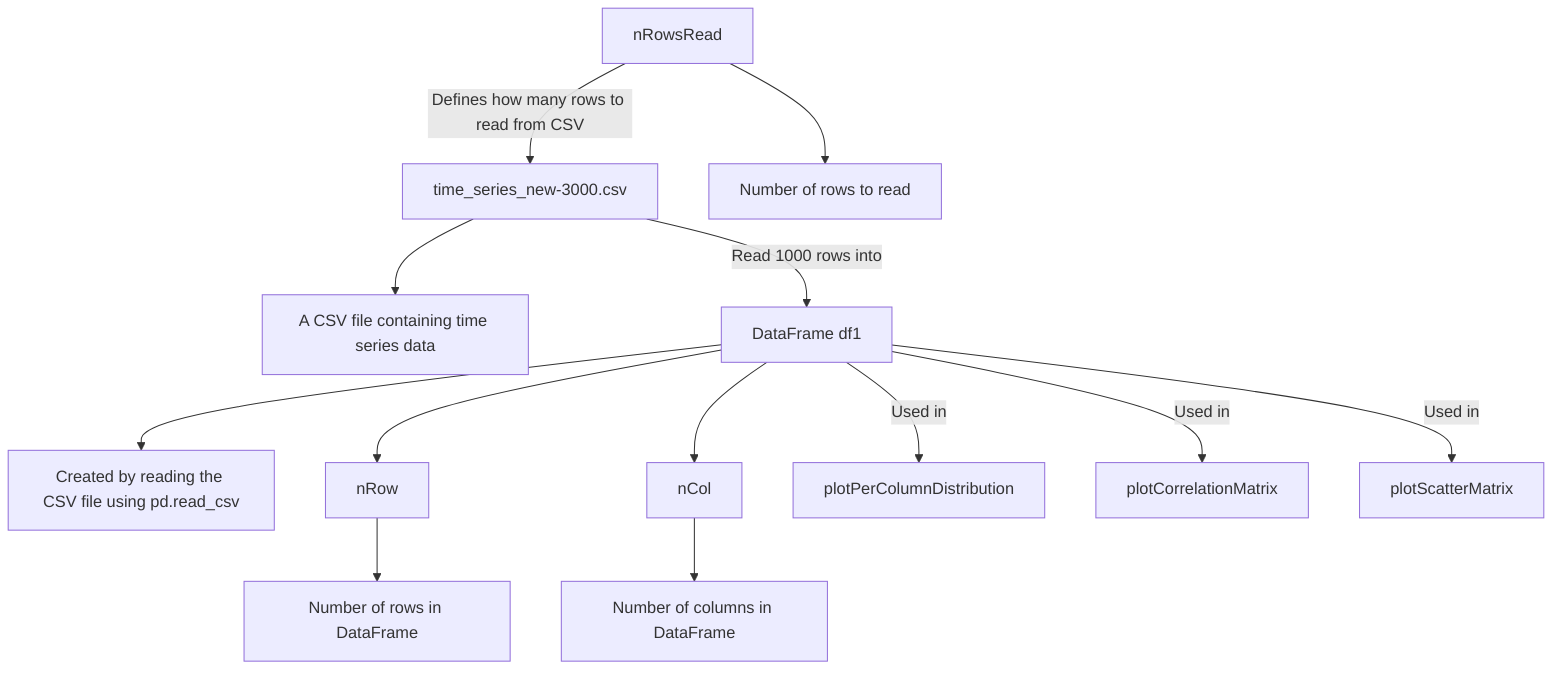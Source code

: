flowchart TD

%% Node for CSV Data Source
A["time_series_new-3000.csv"]
%% Description for CSV File
description1["A CSV file containing time series data"]
A --> description1

%% Node for df1 DataFrame
B["DataFrame df1"]
%% Description of df1 Creation
A -- "Read 1000 rows into" --> B
note1["Created by reading the CSV file using pd.read_csv"]
B --> note1

%% Nodes for row and column counts
C["nRowsRead"]
nRowsRead_desc["Number of rows to read"]
C --> nRowsRead_desc
C -- "Defines how many rows to read from CSV" --> A

D["nRow"]
B --> D
D_desc["Number of rows in DataFrame"]
D --> D_desc

E["nCol"]
B --> E
E_desc["Number of columns in DataFrame"]
E --> E_desc

%% Data flow nodes for visualization
F["plotPerColumnDistribution"]
G["plotCorrelationMatrix"]
H["plotScatterMatrix"]
B -- "Used in" --> F
B -- "Used in" --> G
B -- "Used in" --> H